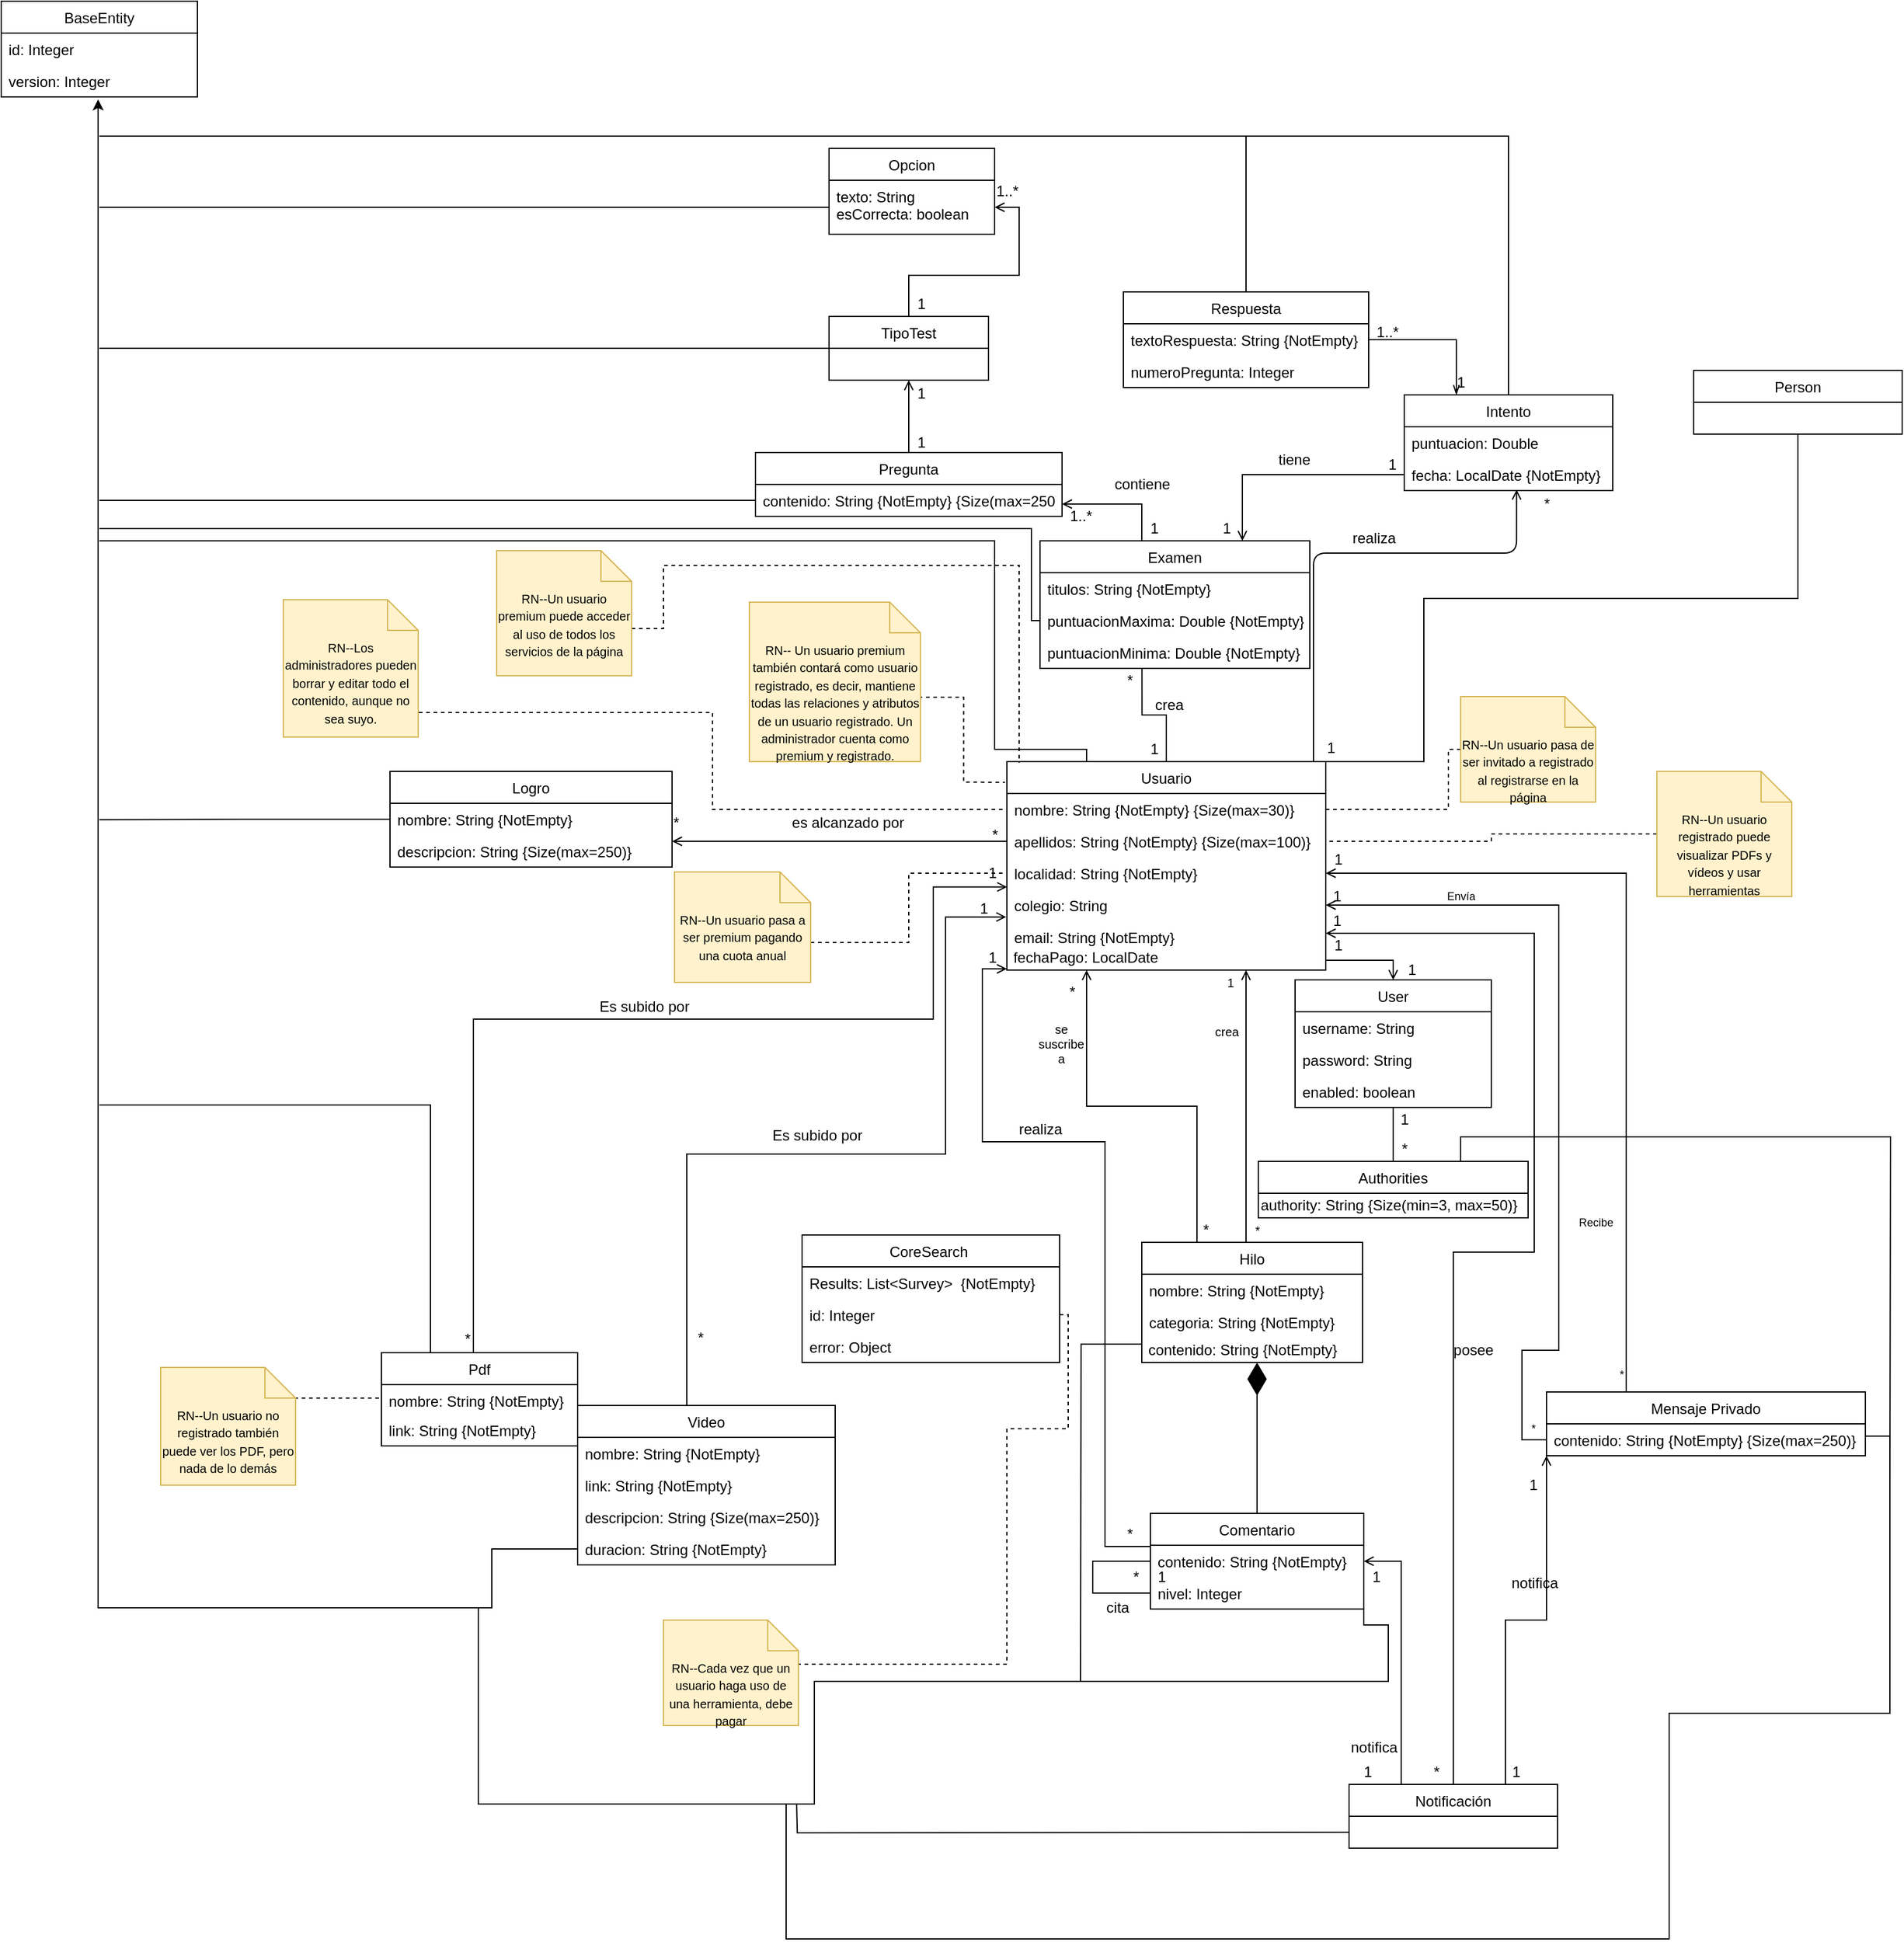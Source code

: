 <mxfile version="14.3.0" type="github" pages="2"><diagram id="NPRUOryit4CZUZ8ujwZD" name="Page-1"><mxGraphModel dx="1867" dy="1690" grid="1" gridSize="10" guides="1" tooltips="1" connect="1" arrows="1" fold="1" page="1" pageScale="1" pageWidth="827" pageHeight="1169" math="0" shadow="0"><root><mxCell id="0"/><mxCell id="1" parent="0"/><mxCell id="HAwCsRzmnG5At8Q9Lq3o-123" style="edgeStyle=orthogonalEdgeStyle;rounded=0;orthogonalLoop=1;jettySize=auto;html=1;entryX=0.378;entryY=0.995;entryDx=0;entryDy=0;entryPerimeter=0;endArrow=none;endFill=0;" parent="1" source="HAwCsRzmnG5At8Q9Lq3o-1" target="HAwCsRzmnG5At8Q9Lq3o-31" edge="1"><mxGeometry relative="1" as="geometry"/></mxCell><mxCell id="YdMFTOhmt4hyHNmBTAS8-65" style="edgeStyle=orthogonalEdgeStyle;rounded=0;orthogonalLoop=1;jettySize=auto;html=1;exitX=0.25;exitY=0;exitDx=0;exitDy=0;startArrow=none;startFill=0;endArrow=none;endFill=0;" parent="1" source="HAwCsRzmnG5At8Q9Lq3o-1" edge="1"><mxGeometry relative="1" as="geometry"><mxPoint x="-650" y="90" as="targetPoint"/><Array as="points"><mxPoint x="155" y="260"/><mxPoint x="80" y="260"/><mxPoint x="80" y="90"/><mxPoint x="-650" y="90"/></Array></mxGeometry></mxCell><mxCell id="YdMFTOhmt4hyHNmBTAS8-90" style="edgeStyle=orthogonalEdgeStyle;rounded=0;orthogonalLoop=1;jettySize=auto;html=1;exitX=1;exitY=0;exitDx=0;exitDy=0;entryX=0.5;entryY=1;entryDx=0;entryDy=0;startArrow=none;startFill=0;endArrow=none;endFill=0;strokeColor=#000000;" parent="1" source="HAwCsRzmnG5At8Q9Lq3o-1" target="YdMFTOhmt4hyHNmBTAS8-85" edge="1"><mxGeometry relative="1" as="geometry"><Array as="points"><mxPoint x="430" y="270"/><mxPoint x="430" y="137"/><mxPoint x="735" y="137"/></Array></mxGeometry></mxCell><mxCell id="HAwCsRzmnG5At8Q9Lq3o-1" value="Usuario" style="swimlane;fontStyle=0;childLayout=stackLayout;horizontal=1;startSize=26;fillColor=none;horizontalStack=0;resizeParent=1;resizeParentMax=0;resizeLast=0;collapsible=1;marginBottom=0;" parent="1" vertex="1"><mxGeometry x="90" y="270" width="260" height="170" as="geometry"/></mxCell><mxCell id="HAwCsRzmnG5At8Q9Lq3o-2" value="nombre: String {NotEmpty} {Size(max=30)}" style="text;strokeColor=none;fillColor=none;align=left;verticalAlign=top;spacingLeft=4;spacingRight=4;overflow=hidden;rotatable=0;points=[[0,0.5],[1,0.5]];portConstraint=eastwest;" parent="HAwCsRzmnG5At8Q9Lq3o-1" vertex="1"><mxGeometry y="26" width="260" height="26" as="geometry"/></mxCell><mxCell id="HAwCsRzmnG5At8Q9Lq3o-3" value="apellidos: String {NotEmpty} {Size(max=100)}" style="text;strokeColor=none;fillColor=none;align=left;verticalAlign=top;spacingLeft=4;spacingRight=4;overflow=hidden;rotatable=0;points=[[0,0.5],[1,0.5]];portConstraint=eastwest;" parent="HAwCsRzmnG5At8Q9Lq3o-1" vertex="1"><mxGeometry y="52" width="260" height="26" as="geometry"/></mxCell><mxCell id="HAwCsRzmnG5At8Q9Lq3o-4" value="localidad: String {NotEmpty}" style="text;strokeColor=none;fillColor=none;align=left;verticalAlign=top;spacingLeft=4;spacingRight=4;overflow=hidden;rotatable=0;points=[[0,0.5],[1,0.5]];portConstraint=eastwest;" parent="HAwCsRzmnG5At8Q9Lq3o-1" vertex="1"><mxGeometry y="78" width="260" height="26" as="geometry"/></mxCell><mxCell id="HAwCsRzmnG5At8Q9Lq3o-33" value="colegio: String" style="text;strokeColor=none;fillColor=none;align=left;verticalAlign=top;spacingLeft=4;spacingRight=4;overflow=hidden;rotatable=0;points=[[0,0.5],[1,0.5]];portConstraint=eastwest;" parent="HAwCsRzmnG5At8Q9Lq3o-1" vertex="1"><mxGeometry y="104" width="260" height="26" as="geometry"/></mxCell><mxCell id="OVoRlJXjBz-Goxrx0esR-1" value="email: String {NotEmpty}" style="text;strokeColor=none;fillColor=none;align=left;verticalAlign=top;spacingLeft=4;spacingRight=4;overflow=hidden;rotatable=0;points=[[0,0.5],[1,0.5]];portConstraint=eastwest;" parent="HAwCsRzmnG5At8Q9Lq3o-1" vertex="1"><mxGeometry y="130" width="260" height="20" as="geometry"/></mxCell><mxCell id="YdMFTOhmt4hyHNmBTAS8-30" value="&amp;nbsp;fechaPago: LocalDate" style="text;html=1;strokeColor=none;fillColor=none;align=left;verticalAlign=middle;whiteSpace=wrap;rounded=0;" parent="HAwCsRzmnG5At8Q9Lq3o-1" vertex="1"><mxGeometry y="150" width="260" height="20" as="geometry"/></mxCell><mxCell id="YdMFTOhmt4hyHNmBTAS8-67" style="edgeStyle=orthogonalEdgeStyle;rounded=0;orthogonalLoop=1;jettySize=auto;html=1;exitX=0.25;exitY=0;exitDx=0;exitDy=0;startArrow=none;startFill=0;endArrow=none;endFill=0;" parent="1" source="HAwCsRzmnG5At8Q9Lq3o-5" edge="1"><mxGeometry relative="1" as="geometry"><mxPoint x="-650" y="550" as="targetPoint"/><Array as="points"><mxPoint x="-380" y="550"/></Array></mxGeometry></mxCell><mxCell id="HAwCsRzmnG5At8Q9Lq3o-5" value="Pdf" style="swimlane;fontStyle=0;childLayout=stackLayout;horizontal=1;startSize=26;fillColor=none;horizontalStack=0;resizeParent=1;resizeParentMax=0;resizeLast=0;collapsible=1;marginBottom=0;" parent="1" vertex="1"><mxGeometry x="-420" y="752" width="160" height="76" as="geometry"/></mxCell><mxCell id="HAwCsRzmnG5At8Q9Lq3o-6" value="nombre: String {NotEmpty}" style="text;strokeColor=none;fillColor=none;align=left;verticalAlign=top;spacingLeft=4;spacingRight=4;overflow=hidden;rotatable=0;points=[[0,0.5],[1,0.5]];portConstraint=eastwest;" parent="HAwCsRzmnG5At8Q9Lq3o-5" vertex="1"><mxGeometry y="26" width="160" height="24" as="geometry"/></mxCell><mxCell id="WNRpIBor0lCmpQMTv1Vr-1" value="link: String {NotEmpty}" style="text;strokeColor=none;fillColor=none;align=left;verticalAlign=top;spacingLeft=4;spacingRight=4;overflow=hidden;rotatable=0;points=[[0,0.5],[1,0.5]];portConstraint=eastwest;" parent="HAwCsRzmnG5At8Q9Lq3o-5" vertex="1"><mxGeometry y="50" width="160" height="26" as="geometry"/></mxCell><mxCell id="YdMFTOhmt4hyHNmBTAS8-22" style="edgeStyle=orthogonalEdgeStyle;rounded=0;orthogonalLoop=1;jettySize=auto;html=1;exitX=0.5;exitY=0;exitDx=0;exitDy=0;entryX=0.971;entryY=0.236;entryDx=0;entryDy=0;entryPerimeter=0;startArrow=none;startFill=0;endArrow=open;endFill=0;" parent="1" source="HAwCsRzmnG5At8Q9Lq3o-9" edge="1"><mxGeometry relative="1" as="geometry"><mxPoint x="89.42" y="396.72" as="targetPoint"/><Array as="points"><mxPoint x="-171" y="590"/><mxPoint x="40" y="590"/><mxPoint x="40" y="397"/></Array></mxGeometry></mxCell><mxCell id="HAwCsRzmnG5At8Q9Lq3o-9" value="Video" style="swimlane;fontStyle=0;childLayout=stackLayout;horizontal=1;startSize=26;fillColor=none;horizontalStack=0;resizeParent=1;resizeParentMax=0;resizeLast=0;collapsible=1;marginBottom=0;" parent="1" vertex="1"><mxGeometry x="-260" y="795" width="210" height="130" as="geometry"><mxRectangle x="370" y="210" width="60" height="26" as="alternateBounds"/></mxGeometry></mxCell><mxCell id="HAwCsRzmnG5At8Q9Lq3o-41" value="nombre: String {NotEmpty}" style="text;strokeColor=none;fillColor=none;align=left;verticalAlign=top;spacingLeft=4;spacingRight=4;overflow=hidden;rotatable=0;points=[[0,0.5],[1,0.5]];portConstraint=eastwest;" parent="HAwCsRzmnG5At8Q9Lq3o-9" vertex="1"><mxGeometry y="26" width="210" height="26" as="geometry"/></mxCell><mxCell id="HAwCsRzmnG5At8Q9Lq3o-10" value="link: String {NotEmpty}" style="text;strokeColor=none;fillColor=none;align=left;verticalAlign=top;spacingLeft=4;spacingRight=4;overflow=hidden;rotatable=0;points=[[0,0.5],[1,0.5]];portConstraint=eastwest;" parent="HAwCsRzmnG5At8Q9Lq3o-9" vertex="1"><mxGeometry y="52" width="210" height="26" as="geometry"/></mxCell><mxCell id="HAwCsRzmnG5At8Q9Lq3o-38" value="descripcion: String {Size(max=250)}" style="text;strokeColor=none;fillColor=none;align=left;verticalAlign=top;spacingLeft=4;spacingRight=4;overflow=hidden;rotatable=0;points=[[0,0.5],[1,0.5]];portConstraint=eastwest;" parent="HAwCsRzmnG5At8Q9Lq3o-9" vertex="1"><mxGeometry y="78" width="210" height="26" as="geometry"/></mxCell><mxCell id="HAwCsRzmnG5At8Q9Lq3o-39" value="duracion: String {NotEmpty}" style="text;strokeColor=none;fillColor=none;align=left;verticalAlign=top;spacingLeft=4;spacingRight=4;overflow=hidden;rotatable=0;points=[[0,0.5],[1,0.5]];portConstraint=eastwest;" parent="HAwCsRzmnG5At8Q9Lq3o-9" vertex="1"><mxGeometry y="104" width="210" height="26" as="geometry"/></mxCell><mxCell id="HGvDHs405SnKZL4kM6b5-21" style="edgeStyle=orthogonalEdgeStyle;rounded=0;orthogonalLoop=1;jettySize=auto;html=1;endArrow=none;endFill=0;startArrow=open;startFill=0;" parent="1" source="HAwCsRzmnG5At8Q9Lq3o-13" edge="1"><mxGeometry relative="1" as="geometry"><mxPoint x="200" y="90" as="targetPoint"/><Array as="points"><mxPoint x="200" y="60"/></Array></mxGeometry></mxCell><mxCell id="HAwCsRzmnG5At8Q9Lq3o-13" value="Pregunta" style="swimlane;fontStyle=0;childLayout=stackLayout;horizontal=1;startSize=26;fillColor=none;horizontalStack=0;resizeParent=1;resizeParentMax=0;resizeLast=0;collapsible=1;marginBottom=0;" parent="1" vertex="1"><mxGeometry x="-115" y="18" width="250" height="52" as="geometry"/></mxCell><mxCell id="HAwCsRzmnG5At8Q9Lq3o-14" value="contenido: String {NotEmpty} {Size(max=250)}" style="text;strokeColor=none;fillColor=none;align=left;verticalAlign=top;spacingLeft=4;spacingRight=4;overflow=hidden;rotatable=0;points=[[0,0.5],[1,0.5]];portConstraint=eastwest;" parent="HAwCsRzmnG5At8Q9Lq3o-13" vertex="1"><mxGeometry y="26" width="250" height="26" as="geometry"/></mxCell><mxCell id="YdMFTOhmt4hyHNmBTAS8-40" style="edgeStyle=orthogonalEdgeStyle;rounded=0;orthogonalLoop=1;jettySize=auto;html=1;exitX=0.25;exitY=0;exitDx=0;exitDy=0;entryX=0.25;entryY=1;entryDx=0;entryDy=0;startArrow=none;startFill=0;endArrow=open;endFill=0;" parent="1" source="HAwCsRzmnG5At8Q9Lq3o-17" target="YdMFTOhmt4hyHNmBTAS8-30" edge="1"><mxGeometry relative="1" as="geometry"/></mxCell><mxCell id="YdMFTOhmt4hyHNmBTAS8-41" style="edgeStyle=orthogonalEdgeStyle;rounded=0;orthogonalLoop=1;jettySize=auto;html=1;exitX=0.5;exitY=0;exitDx=0;exitDy=0;entryX=0.75;entryY=1;entryDx=0;entryDy=0;startArrow=none;startFill=0;endArrow=open;endFill=0;" parent="1" source="HAwCsRzmnG5At8Q9Lq3o-17" target="YdMFTOhmt4hyHNmBTAS8-30" edge="1"><mxGeometry relative="1" as="geometry"><Array as="points"><mxPoint x="285" y="662"/></Array></mxGeometry></mxCell><mxCell id="HAwCsRzmnG5At8Q9Lq3o-17" value="Hilo" style="swimlane;fontStyle=0;childLayout=stackLayout;horizontal=1;startSize=26;horizontalStack=0;resizeParent=1;resizeParentMax=0;resizeLast=0;collapsible=1;marginBottom=0;fillColor=none;" parent="1" vertex="1"><mxGeometry x="200" y="662" width="180" height="98" as="geometry"/></mxCell><mxCell id="HAwCsRzmnG5At8Q9Lq3o-18" value="nombre: String {NotEmpty}" style="text;strokeColor=none;fillColor=none;align=left;verticalAlign=top;spacingLeft=4;spacingRight=4;overflow=hidden;rotatable=0;points=[[0,0.5],[1,0.5]];portConstraint=eastwest;" parent="HAwCsRzmnG5At8Q9Lq3o-17" vertex="1"><mxGeometry y="26" width="180" height="26" as="geometry"/></mxCell><mxCell id="HGvDHs405SnKZL4kM6b5-51" value="categoria: String {NotEmpty}" style="text;strokeColor=none;fillColor=none;align=left;verticalAlign=top;spacingLeft=4;spacingRight=4;overflow=hidden;rotatable=0;points=[[0,0.5],[1,0.5]];portConstraint=eastwest;" parent="HAwCsRzmnG5At8Q9Lq3o-17" vertex="1"><mxGeometry y="52" width="180" height="26" as="geometry"/></mxCell><mxCell id="YdMFTOhmt4hyHNmBTAS8-39" value="&amp;nbsp;contenido: String&lt;span&gt;&amp;nbsp;{NotEmpty}&lt;/span&gt;" style="text;html=1;strokeColor=none;fillColor=none;align=left;verticalAlign=middle;whiteSpace=wrap;rounded=0;" parent="HAwCsRzmnG5At8Q9Lq3o-17" vertex="1"><mxGeometry y="78" width="180" height="20" as="geometry"/></mxCell><mxCell id="HAwCsRzmnG5At8Q9Lq3o-25" value="Comentario" style="swimlane;fontStyle=0;childLayout=stackLayout;horizontal=1;startSize=26;fillColor=none;horizontalStack=0;resizeParent=1;resizeParentMax=0;resizeLast=0;collapsible=1;marginBottom=0;" parent="1" vertex="1"><mxGeometry x="207" y="883" width="174" height="78" as="geometry"/></mxCell><mxCell id="YdMFTOhmt4hyHNmBTAS8-21" style="edgeStyle=orthogonalEdgeStyle;rounded=0;orthogonalLoop=1;jettySize=auto;html=1;exitX=0;exitY=0.5;exitDx=0;exitDy=0;entryX=0;entryY=0.5;entryDx=0;entryDy=0;startArrow=none;startFill=0;endArrow=none;endFill=0;" parent="HAwCsRzmnG5At8Q9Lq3o-25" source="HAwCsRzmnG5At8Q9Lq3o-28" target="HAwCsRzmnG5At8Q9Lq3o-44" edge="1"><mxGeometry relative="1" as="geometry"><mxPoint y="143" as="targetPoint"/><Array as="points"><mxPoint x="-47" y="39"/><mxPoint x="-47" y="65"/></Array></mxGeometry></mxCell><mxCell id="HAwCsRzmnG5At8Q9Lq3o-28" value="contenido: String {NotEmpty}" style="text;strokeColor=none;fillColor=none;align=left;verticalAlign=top;spacingLeft=4;spacingRight=4;overflow=hidden;rotatable=0;points=[[0,0.5],[1,0.5]];portConstraint=eastwest;" parent="HAwCsRzmnG5At8Q9Lq3o-25" vertex="1"><mxGeometry y="26" width="174" height="26" as="geometry"/></mxCell><mxCell id="HAwCsRzmnG5At8Q9Lq3o-44" value="nivel: Integer" style="text;strokeColor=none;fillColor=none;align=left;verticalAlign=top;spacingLeft=4;spacingRight=4;overflow=hidden;rotatable=0;points=[[0,0.5],[1,0.5]];portConstraint=eastwest;" parent="HAwCsRzmnG5At8Q9Lq3o-25" vertex="1"><mxGeometry y="52" width="174" height="26" as="geometry"/></mxCell><mxCell id="HAwCsRzmnG5At8Q9Lq3o-29" value="Examen" style="swimlane;fontStyle=0;childLayout=stackLayout;horizontal=1;startSize=26;fillColor=none;horizontalStack=0;resizeParent=1;resizeParentMax=0;resizeLast=0;collapsible=1;marginBottom=0;" parent="1" vertex="1"><mxGeometry x="117" y="90" width="220" height="104" as="geometry"/></mxCell><mxCell id="HAwCsRzmnG5At8Q9Lq3o-46" value="titulos: String {NotEmpty}" style="text;strokeColor=none;fillColor=none;align=left;verticalAlign=top;spacingLeft=4;spacingRight=4;overflow=hidden;rotatable=0;points=[[0,0.5],[1,0.5]];portConstraint=eastwest;" parent="HAwCsRzmnG5At8Q9Lq3o-29" vertex="1"><mxGeometry y="26" width="220" height="26" as="geometry"/></mxCell><mxCell id="HAwCsRzmnG5At8Q9Lq3o-30" value="puntuacionMaxima: Double {NotEmpty}" style="text;strokeColor=none;fillColor=none;align=left;verticalAlign=top;spacingLeft=4;spacingRight=4;overflow=hidden;rotatable=0;points=[[0,0.5],[1,0.5]];portConstraint=eastwest;" parent="HAwCsRzmnG5At8Q9Lq3o-29" vertex="1"><mxGeometry y="52" width="220" height="26" as="geometry"/></mxCell><mxCell id="HAwCsRzmnG5At8Q9Lq3o-31" value="puntuacionMinima: Double {NotEmpty}" style="text;strokeColor=none;fillColor=none;align=left;verticalAlign=top;spacingLeft=4;spacingRight=4;overflow=hidden;rotatable=0;points=[[0,0.5],[1,0.5]];portConstraint=eastwest;" parent="HAwCsRzmnG5At8Q9Lq3o-29" vertex="1"><mxGeometry y="78" width="220" height="26" as="geometry"/></mxCell><mxCell id="HAwCsRzmnG5At8Q9Lq3o-124" value="crea" style="text;html=1;align=center;verticalAlign=middle;resizable=0;points=[];autosize=1;" parent="1" vertex="1"><mxGeometry x="202" y="214" width="40" height="20" as="geometry"/></mxCell><mxCell id="HAwCsRzmnG5At8Q9Lq3o-125" value="*" style="text;html=1;align=center;verticalAlign=middle;resizable=0;points=[];autosize=1;" parent="1" vertex="1"><mxGeometry x="180" y="194" width="20" height="20" as="geometry"/></mxCell><mxCell id="YdMFTOhmt4hyHNmBTAS8-74" style="edgeStyle=orthogonalEdgeStyle;rounded=0;orthogonalLoop=1;jettySize=auto;html=1;exitX=0.5;exitY=0;exitDx=0;exitDy=0;startArrow=none;startFill=0;endArrow=none;endFill=0;strokeColor=#000000;" parent="1" source="HAwCsRzmnG5At8Q9Lq3o-130" edge="1"><mxGeometry relative="1" as="geometry"><mxPoint x="-650" y="-240" as="targetPoint"/><Array as="points"><mxPoint x="495" y="-240"/><mxPoint x="-650" y="-240"/></Array></mxGeometry></mxCell><mxCell id="YdMFTOhmt4hyHNmBTAS8-79" style="edgeStyle=orthogonalEdgeStyle;rounded=0;orthogonalLoop=1;jettySize=auto;html=1;exitX=0.25;exitY=0;exitDx=0;exitDy=0;entryX=1;entryY=0.5;entryDx=0;entryDy=0;startArrow=openThin;startFill=0;endArrow=none;endFill=0;strokeColor=#000000;" parent="1" source="HAwCsRzmnG5At8Q9Lq3o-130" target="YdMFTOhmt4hyHNmBTAS8-76" edge="1"><mxGeometry relative="1" as="geometry"/></mxCell><mxCell id="HAwCsRzmnG5At8Q9Lq3o-130" value="Intento" style="swimlane;fontStyle=0;childLayout=stackLayout;horizontal=1;startSize=26;fillColor=none;horizontalStack=0;resizeParent=1;resizeParentMax=0;resizeLast=0;collapsible=1;marginBottom=0;" parent="1" vertex="1"><mxGeometry x="414" y="-29" width="170" height="78" as="geometry"/></mxCell><mxCell id="HAwCsRzmnG5At8Q9Lq3o-131" value="puntuacion: Double" style="text;strokeColor=none;fillColor=none;align=left;verticalAlign=top;spacingLeft=4;spacingRight=4;overflow=hidden;rotatable=0;points=[[0,0.5],[1,0.5]];portConstraint=eastwest;" parent="HAwCsRzmnG5At8Q9Lq3o-130" vertex="1"><mxGeometry y="26" width="170" height="26" as="geometry"/></mxCell><mxCell id="HAwCsRzmnG5At8Q9Lq3o-132" value="fecha: LocalDate {NotEmpty}" style="text;strokeColor=none;fillColor=none;align=left;verticalAlign=top;spacingLeft=4;spacingRight=4;overflow=hidden;rotatable=0;points=[[0,0.5],[1,0.5]];portConstraint=eastwest;" parent="HAwCsRzmnG5At8Q9Lq3o-130" vertex="1"><mxGeometry y="52" width="170" height="26" as="geometry"/></mxCell><mxCell id="nP3SbV2Lm87X_TbmoG6O-54" style="edgeStyle=orthogonalEdgeStyle;rounded=0;orthogonalLoop=1;jettySize=auto;html=1;entryX=0;entryY=0.5;entryDx=0;entryDy=0;startArrow=open;startFill=0;endArrow=none;endFill=0;" parent="1" source="HAwCsRzmnG5At8Q9Lq3o-148" target="HAwCsRzmnG5At8Q9Lq3o-3" edge="1"><mxGeometry relative="1" as="geometry"><Array as="points"><mxPoint x="-160" y="335"/><mxPoint x="-160" y="335"/></Array></mxGeometry></mxCell><mxCell id="HAwCsRzmnG5At8Q9Lq3o-148" value="Logro" style="swimlane;fontStyle=0;childLayout=stackLayout;horizontal=1;startSize=26;fillColor=none;horizontalStack=0;resizeParent=1;resizeParentMax=0;resizeLast=0;collapsible=1;marginBottom=0;" parent="1" vertex="1"><mxGeometry x="-413" y="278" width="230" height="78" as="geometry"/></mxCell><mxCell id="HAwCsRzmnG5At8Q9Lq3o-149" value="nombre: String {NotEmpty}" style="text;strokeColor=none;fillColor=none;align=left;verticalAlign=top;spacingLeft=4;spacingRight=4;overflow=hidden;rotatable=0;points=[[0,0.5],[1,0.5]];portConstraint=eastwest;" parent="HAwCsRzmnG5At8Q9Lq3o-148" vertex="1"><mxGeometry y="26" width="230" height="26" as="geometry"/></mxCell><mxCell id="HAwCsRzmnG5At8Q9Lq3o-150" value="descripcion: String {Size(max=250)}" style="text;strokeColor=none;fillColor=none;align=left;verticalAlign=top;spacingLeft=4;spacingRight=4;overflow=hidden;rotatable=0;points=[[0,0.5],[1,0.5]];portConstraint=eastwest;" parent="HAwCsRzmnG5At8Q9Lq3o-148" vertex="1"><mxGeometry y="52" width="230" height="26" as="geometry"/></mxCell><mxCell id="oahnnhhMwVlarxf-Fwli-10" style="edgeStyle=orthogonalEdgeStyle;rounded=0;orthogonalLoop=1;jettySize=auto;html=1;startArrow=open;startFill=0;entryX=0;entryY=0.5;entryDx=0;entryDy=0;endArrow=none;endFill=0;exitX=1;exitY=0.5;exitDx=0;exitDy=0;" parent="1" source="HAwCsRzmnG5At8Q9Lq3o-33" target="oahnnhhMwVlarxf-Fwli-6" edge="1"><mxGeometry relative="1" as="geometry"><mxPoint x="370" y="830" as="targetPoint"/><Array as="points"><mxPoint x="540" y="387"/><mxPoint x="540" y="750"/><mxPoint x="510" y="750"/><mxPoint x="510" y="823"/></Array></mxGeometry></mxCell><mxCell id="YdMFTOhmt4hyHNmBTAS8-89" style="edgeStyle=orthogonalEdgeStyle;rounded=0;orthogonalLoop=1;jettySize=auto;html=1;exitX=0.75;exitY=0;exitDx=0;exitDy=0;startArrow=none;startFill=0;endArrow=none;endFill=0;strokeColor=#000000;" parent="1" source="nP3SbV2Lm87X_TbmoG6O-17" edge="1"><mxGeometry relative="1" as="geometry"><mxPoint x="810" y="860" as="targetPoint"/></mxGeometry></mxCell><mxCell id="nP3SbV2Lm87X_TbmoG6O-17" value="Authorities" style="swimlane;fontStyle=0;childLayout=stackLayout;horizontal=1;startSize=26;fillColor=none;horizontalStack=0;resizeParent=1;resizeParentMax=0;resizeLast=0;collapsible=1;marginBottom=0;" parent="1" vertex="1"><mxGeometry x="295" y="596" width="220" height="46" as="geometry"/></mxCell><mxCell id="YdMFTOhmt4hyHNmBTAS8-38" value="authority: String {Size(min=3, max=50)}" style="text;html=1;strokeColor=none;fillColor=none;align=left;verticalAlign=middle;whiteSpace=wrap;rounded=0;" parent="nP3SbV2Lm87X_TbmoG6O-17" vertex="1"><mxGeometry y="26" width="220" height="20" as="geometry"/></mxCell><mxCell id="nP3SbV2Lm87X_TbmoG6O-60" value="CoreSearch " style="swimlane;fontStyle=0;childLayout=stackLayout;horizontal=1;startSize=26;fillColor=none;horizontalStack=0;resizeParent=1;resizeParentMax=0;resizeLast=0;collapsible=1;marginBottom=0;" parent="1" vertex="1"><mxGeometry x="-77" y="656" width="210" height="104" as="geometry"/></mxCell><mxCell id="nP3SbV2Lm87X_TbmoG6O-61" value="Results: List&lt;Survey&gt;  {NotEmpty}" style="text;strokeColor=none;fillColor=none;align=left;verticalAlign=top;spacingLeft=4;spacingRight=4;overflow=hidden;rotatable=0;points=[[0,0.5],[1,0.5]];portConstraint=eastwest;" parent="nP3SbV2Lm87X_TbmoG6O-60" vertex="1"><mxGeometry y="26" width="210" height="26" as="geometry"/></mxCell><mxCell id="nP3SbV2Lm87X_TbmoG6O-63" value="id: Integer" style="text;strokeColor=none;fillColor=none;align=left;verticalAlign=top;spacingLeft=4;spacingRight=4;overflow=hidden;rotatable=0;points=[[0,0.5],[1,0.5]];portConstraint=eastwest;" parent="nP3SbV2Lm87X_TbmoG6O-60" vertex="1"><mxGeometry y="52" width="210" height="26" as="geometry"/></mxCell><mxCell id="978ID_NUgifVkkie4bPW-10" value="error: Object" style="text;strokeColor=none;fillColor=none;align=left;verticalAlign=top;spacingLeft=4;spacingRight=4;overflow=hidden;rotatable=0;points=[[0,0.5],[1,0.5]];portConstraint=eastwest;" vertex="1" parent="nP3SbV2Lm87X_TbmoG6O-60"><mxGeometry y="78" width="210" height="26" as="geometry"/></mxCell><mxCell id="nP3SbV2Lm87X_TbmoG6O-69" value="*" style="text;html=1;align=center;verticalAlign=middle;resizable=0;points=[];autosize=1;" parent="1" vertex="1"><mxGeometry x="133" y="448" width="20" height="20" as="geometry"/></mxCell><mxCell id="nP3SbV2Lm87X_TbmoG6O-70" value="*" style="text;html=1;align=center;verticalAlign=middle;resizable=0;points=[];autosize=1;" parent="1" vertex="1"><mxGeometry x="242" y="642" width="20" height="20" as="geometry"/></mxCell><mxCell id="nP3SbV2Lm87X_TbmoG6O-84" value="*" style="text;html=1;align=center;verticalAlign=middle;resizable=0;points=[];autosize=1;" parent="1" vertex="1"><mxGeometry x="-190" y="310" width="20" height="20" as="geometry"/></mxCell><mxCell id="nP3SbV2Lm87X_TbmoG6O-86" value="*" style="text;html=1;align=center;verticalAlign=middle;resizable=0;points=[];autosize=1;" parent="1" vertex="1"><mxGeometry x="70" y="320" width="20" height="20" as="geometry"/></mxCell><mxCell id="nP3SbV2Lm87X_TbmoG6O-99" value="se&lt;br style=&quot;font-size: 10px;&quot;&gt;suscribe&lt;br style=&quot;font-size: 10px;&quot;&gt;a" style="text;html=1;align=center;verticalAlign=middle;resizable=0;points=[];autosize=1;fontSize=10;" parent="1" vertex="1"><mxGeometry x="109" y="480" width="50" height="40" as="geometry"/></mxCell><mxCell id="nP3SbV2Lm87X_TbmoG6O-104" value="es alcanzado por" style="text;html=1;align=center;verticalAlign=middle;resizable=0;points=[];autosize=1;" parent="1" vertex="1"><mxGeometry x="-95" y="310" width="110" height="20" as="geometry"/></mxCell><mxCell id="OVoRlJXjBz-Goxrx0esR-9" value="Es subido por" style="text;html=1;align=center;verticalAlign=middle;resizable=0;points=[];autosize=1;" parent="1" vertex="1"><mxGeometry x="-251" y="460" width="90" height="20" as="geometry"/></mxCell><mxCell id="OVoRlJXjBz-Goxrx0esR-11" value="*" style="text;html=1;align=center;verticalAlign=middle;resizable=0;points=[];autosize=1;" parent="1" vertex="1"><mxGeometry x="-360" y="731" width="20" height="20" as="geometry"/></mxCell><mxCell id="OVoRlJXjBz-Goxrx0esR-18" value="1" style="text;html=1;align=center;verticalAlign=middle;resizable=0;points=[];autosize=1;" parent="1" vertex="1"><mxGeometry x="350" y="340" width="20" height="20" as="geometry"/></mxCell><mxCell id="oahnnhhMwVlarxf-Fwli-1" value="1" style="text;html=1;align=center;verticalAlign=middle;resizable=0;points=[];autosize=1;" parent="1" vertex="1"><mxGeometry x="200" y="250" width="20" height="20" as="geometry"/></mxCell><mxCell id="oahnnhhMwVlarxf-Fwli-4" value="Mensaje Privado" style="swimlane;fontStyle=0;childLayout=stackLayout;horizontal=1;startSize=26;fillColor=none;horizontalStack=0;resizeParent=1;resizeParentMax=0;resizeLast=0;collapsible=1;marginBottom=0;" parent="1" vertex="1"><mxGeometry x="530" y="784" width="260" height="52" as="geometry"/></mxCell><mxCell id="oahnnhhMwVlarxf-Fwli-6" value="contenido: String {NotEmpty} {Size(max=250)}" style="text;strokeColor=none;fillColor=none;align=left;verticalAlign=top;spacingLeft=4;spacingRight=4;overflow=hidden;rotatable=0;points=[[0,0.5],[1,0.5]];portConstraint=eastwest;" parent="oahnnhhMwVlarxf-Fwli-4" vertex="1"><mxGeometry y="26" width="260" height="26" as="geometry"/></mxCell><mxCell id="oahnnhhMwVlarxf-Fwli-12" value="Envía" style="text;html=1;align=center;verticalAlign=middle;resizable=0;points=[];autosize=1;fontSize=9;" parent="1" vertex="1"><mxGeometry x="440" y="370" width="40" height="20" as="geometry"/></mxCell><mxCell id="oahnnhhMwVlarxf-Fwli-13" value="Recibe" style="text;html=1;align=center;verticalAlign=middle;resizable=0;points=[];autosize=1;fontSize=9;" parent="1" vertex="1"><mxGeometry x="550" y="636" width="40" height="20" as="geometry"/></mxCell><mxCell id="oahnnhhMwVlarxf-Fwli-16" value="*" style="text;html=1;align=center;verticalAlign=middle;resizable=0;points=[];autosize=1;fontSize=9;" parent="1" vertex="1"><mxGeometry x="509" y="804" width="20" height="20" as="geometry"/></mxCell><mxCell id="oahnnhhMwVlarxf-Fwli-17" value="*" style="text;html=1;align=center;verticalAlign=middle;resizable=0;points=[];autosize=1;fontSize=9;" parent="1" vertex="1"><mxGeometry x="580.5" y="760" width="20" height="20" as="geometry"/></mxCell><mxCell id="oahnnhhMwVlarxf-Fwli-24" value="1" style="text;html=1;align=center;verticalAlign=middle;resizable=0;points=[];autosize=1;fontSize=10;" parent="1" vertex="1"><mxGeometry x="262" y="440" width="20" height="20" as="geometry"/></mxCell><mxCell id="oahnnhhMwVlarxf-Fwli-25" value="*" style="text;html=1;align=center;verticalAlign=middle;resizable=0;points=[];autosize=1;fontSize=10;" parent="1" vertex="1"><mxGeometry x="284" y="642" width="20" height="20" as="geometry"/></mxCell><mxCell id="oahnnhhMwVlarxf-Fwli-26" value="crea" style="text;html=1;align=center;verticalAlign=middle;resizable=0;points=[];autosize=1;fontSize=10;" parent="1" vertex="1"><mxGeometry x="254" y="480" width="30" height="20" as="geometry"/></mxCell><mxCell id="YdMFTOhmt4hyHNmBTAS8-5" style="edgeStyle=orthogonalEdgeStyle;rounded=0;orthogonalLoop=1;jettySize=auto;html=1;exitX=0.5;exitY=0;exitDx=0;exitDy=0;entryX=1.01;entryY=0.11;entryDx=0;entryDy=0;startArrow=none;startFill=0;endArrow=open;endFill=0;entryPerimeter=0;" parent="1" source="HAwCsRzmnG5At8Q9Lq3o-5" edge="1"><mxGeometry relative="1" as="geometry"><mxPoint x="-260" y="601" as="sourcePoint"/><mxPoint x="90.2" y="372.2" as="targetPoint"/><Array as="points"><mxPoint x="-345" y="480"/><mxPoint x="30" y="480"/><mxPoint x="30" y="372"/></Array></mxGeometry></mxCell><mxCell id="HGvDHs405SnKZL4kM6b5-2" value="1" style="text;html=1;align=center;verticalAlign=middle;resizable=0;points=[];autosize=1;" parent="1" vertex="1"><mxGeometry x="206" y="925" width="20" height="20" as="geometry"/></mxCell><mxCell id="HGvDHs405SnKZL4kM6b5-3" value="*" style="text;html=1;align=center;verticalAlign=middle;resizable=0;points=[];autosize=1;" parent="1" vertex="1"><mxGeometry x="185" y="925" width="20" height="20" as="geometry"/></mxCell><mxCell id="HGvDHs405SnKZL4kM6b5-4" value="cita" style="text;html=1;align=center;verticalAlign=middle;resizable=0;points=[];autosize=1;" parent="1" vertex="1"><mxGeometry x="165" y="950" width="30" height="20" as="geometry"/></mxCell><mxCell id="YdMFTOhmt4hyHNmBTAS8-56" style="edgeStyle=orthogonalEdgeStyle;rounded=0;orthogonalLoop=1;jettySize=auto;html=1;exitX=0;exitY=0.5;exitDx=0;exitDy=0;startArrow=none;startFill=0;endArrow=none;endFill=0;" parent="1" source="HGvDHs405SnKZL4kM6b5-24" edge="1"><mxGeometry relative="1" as="geometry"><mxPoint x="-650" y="-67" as="targetPoint"/></mxGeometry></mxCell><mxCell id="YdMFTOhmt4hyHNmBTAS8-61" style="edgeStyle=orthogonalEdgeStyle;rounded=0;orthogonalLoop=1;jettySize=auto;html=1;exitX=0.5;exitY=1;exitDx=0;exitDy=0;entryX=0.5;entryY=0;entryDx=0;entryDy=0;startArrow=open;startFill=0;endArrow=none;endFill=0;" parent="1" source="HGvDHs405SnKZL4kM6b5-24" target="HAwCsRzmnG5At8Q9Lq3o-13" edge="1"><mxGeometry relative="1" as="geometry"/></mxCell><mxCell id="HGvDHs405SnKZL4kM6b5-24" value="TipoTest" style="swimlane;fontStyle=0;childLayout=stackLayout;horizontal=1;startSize=26;fillColor=none;horizontalStack=0;resizeParent=1;resizeParentMax=0;resizeLast=0;collapsible=1;marginBottom=0;" parent="1" vertex="1"><mxGeometry x="-55" y="-93" width="130" height="52" as="geometry"/></mxCell><mxCell id="HGvDHs405SnKZL4kM6b5-41" value="Opcion" style="swimlane;fontStyle=0;childLayout=stackLayout;horizontal=1;startSize=26;fillColor=none;horizontalStack=0;resizeParent=1;resizeParentMax=0;resizeLast=0;collapsible=1;marginBottom=0;" parent="1" vertex="1"><mxGeometry x="-55" y="-230" width="135" height="70" as="geometry"/></mxCell><mxCell id="HGvDHs405SnKZL4kM6b5-43" value="texto: String&#10;esCorrecta: boolean" style="text;strokeColor=none;fillColor=none;align=left;verticalAlign=top;spacingLeft=4;spacingRight=4;overflow=hidden;rotatable=0;points=[[0,0.5],[1,0.5]];portConstraint=eastwest;" parent="HGvDHs405SnKZL4kM6b5-41" vertex="1"><mxGeometry y="26" width="135" height="44" as="geometry"/></mxCell><mxCell id="HGvDHs405SnKZL4kM6b5-53" style="edgeStyle=orthogonalEdgeStyle;rounded=0;orthogonalLoop=1;jettySize=auto;html=1;entryX=0.25;entryY=0;entryDx=0;entryDy=0;endArrow=none;endFill=0;exitX=1;exitY=0.5;exitDx=0;exitDy=0;startArrow=open;startFill=0;" parent="1" source="HAwCsRzmnG5At8Q9Lq3o-4" target="oahnnhhMwVlarxf-Fwli-4" edge="1"><mxGeometry relative="1" as="geometry"/></mxCell><mxCell id="HGvDHs405SnKZL4kM6b5-59" value="" style="endArrow=diamondThin;endFill=1;endSize=24;html=1;exitX=0.5;exitY=0;exitDx=0;exitDy=0;" parent="1" source="HAwCsRzmnG5At8Q9Lq3o-25" edge="1"><mxGeometry width="160" relative="1" as="geometry"><mxPoint x="240" y="860" as="sourcePoint"/><mxPoint x="294" y="760" as="targetPoint"/></mxGeometry></mxCell><mxCell id="YdMFTOhmt4hyHNmBTAS8-12" style="edgeStyle=orthogonalEdgeStyle;rounded=0;orthogonalLoop=1;jettySize=auto;html=1;exitX=0;exitY=0.5;exitDx=0;exitDy=0;exitPerimeter=0;entryX=1;entryY=0.5;entryDx=0;entryDy=0;startArrow=none;startFill=0;endArrow=none;endFill=0;dashed=1;" parent="1" source="HGvDHs405SnKZL4kM6b5-67" target="HAwCsRzmnG5At8Q9Lq3o-2" edge="1"><mxGeometry relative="1" as="geometry"><Array as="points"><mxPoint x="450" y="260"/><mxPoint x="450" y="309"/></Array></mxGeometry></mxCell><mxCell id="HGvDHs405SnKZL4kM6b5-67" value="&lt;font style=&quot;font-size: 10px&quot;&gt;RN--Un usuario pasa de ser invitado a registrado al registrarse en la página&lt;/font&gt;" style="shape=note2;boundedLbl=1;whiteSpace=wrap;html=1;size=25;verticalAlign=top;align=center;fillColor=#fff2cc;strokeColor=#d6b656;" parent="1" vertex="1"><mxGeometry x="460" y="217" width="110" height="86" as="geometry"/></mxCell><mxCell id="YdMFTOhmt4hyHNmBTAS8-13" style="edgeStyle=orthogonalEdgeStyle;rounded=0;orthogonalLoop=1;jettySize=auto;html=1;exitX=0;exitY=0;exitDx=111;exitDy=57.5;exitPerimeter=0;entryX=0;entryY=0.5;entryDx=0;entryDy=0;dashed=1;startArrow=none;startFill=0;endArrow=none;endFill=0;" parent="1" source="HGvDHs405SnKZL4kM6b5-70" target="HAwCsRzmnG5At8Q9Lq3o-4" edge="1"><mxGeometry relative="1" as="geometry"/></mxCell><mxCell id="HGvDHs405SnKZL4kM6b5-70" value="&lt;font style=&quot;font-size: 10px&quot;&gt;RN--Un usuario pasa a ser premium pagando una cuota anual&lt;/font&gt;" style="shape=note2;boundedLbl=1;whiteSpace=wrap;html=1;size=25;verticalAlign=top;align=center;fillColor=#fff2cc;strokeColor=#d6b656;" parent="1" vertex="1"><mxGeometry x="-181" y="360" width="111" height="90" as="geometry"/></mxCell><mxCell id="HGvDHs405SnKZL4kM6b5-75" style="edgeStyle=orthogonalEdgeStyle;rounded=0;orthogonalLoop=1;jettySize=auto;html=1;exitX=0;exitY=0;exitDx=90;exitDy=77.5;exitPerimeter=0;entryX=-0.006;entryY=0.099;entryDx=0;entryDy=0;entryPerimeter=0;dashed=1;endArrow=none;endFill=0;" parent="1" source="HGvDHs405SnKZL4kM6b5-74" target="HAwCsRzmnG5At8Q9Lq3o-1" edge="1"><mxGeometry relative="1" as="geometry"/></mxCell><mxCell id="HGvDHs405SnKZL4kM6b5-74" value="&lt;span style=&quot;font-size: 10px&quot;&gt;RN-- Un usuario premium también contará como usuario registrado, es decir, mantiene todas las relaciones y atributos de un usuario registrado. Un administrador cuenta como premium y registrado.&lt;/span&gt;" style="shape=note2;boundedLbl=1;whiteSpace=wrap;html=1;size=25;verticalAlign=top;align=center;fillColor=#fff2cc;strokeColor=#d6b656;" parent="1" vertex="1"><mxGeometry x="-120" y="140" width="139.5" height="130" as="geometry"/></mxCell><mxCell id="r1iT1ZXmJ9tvvBkVcAqK-6" style="edgeStyle=orthogonalEdgeStyle;rounded=0;orthogonalLoop=1;jettySize=auto;html=1;exitX=0.5;exitY=0;exitDx=0;exitDy=0;entryX=1;entryY=0.5;entryDx=0;entryDy=0;endArrow=open;endFill=0;" parent="1" source="r1iT1ZXmJ9tvvBkVcAqK-1" target="OVoRlJXjBz-Goxrx0esR-1" edge="1"><mxGeometry relative="1" as="geometry"><Array as="points"><mxPoint x="454" y="670"/><mxPoint x="520" y="670"/><mxPoint x="520" y="410"/></Array></mxGeometry></mxCell><mxCell id="r1iT1ZXmJ9tvvBkVcAqK-1" value="Notificación" style="swimlane;fontStyle=0;childLayout=stackLayout;horizontal=1;startSize=26;fillColor=none;horizontalStack=0;resizeParent=1;resizeParentMax=0;resizeLast=0;collapsible=1;marginBottom=0;" parent="1" vertex="1"><mxGeometry x="369" y="1104" width="170" height="52" as="geometry"/></mxCell><mxCell id="r1iT1ZXmJ9tvvBkVcAqK-4" style="edgeStyle=orthogonalEdgeStyle;rounded=0;orthogonalLoop=1;jettySize=auto;html=1;exitX=1;exitY=0.5;exitDx=0;exitDy=0;entryX=0.25;entryY=0;entryDx=0;entryDy=0;endArrow=none;endFill=0;startArrow=open;startFill=0;" parent="1" source="HAwCsRzmnG5At8Q9Lq3o-28" target="r1iT1ZXmJ9tvvBkVcAqK-1" edge="1"><mxGeometry relative="1" as="geometry"/></mxCell><mxCell id="r1iT1ZXmJ9tvvBkVcAqK-5" style="edgeStyle=orthogonalEdgeStyle;rounded=0;orthogonalLoop=1;jettySize=auto;html=1;exitX=0;exitY=1;exitDx=0;exitDy=0;entryX=0.75;entryY=0;entryDx=0;entryDy=0;endArrow=none;endFill=0;startArrow=open;startFill=0;" parent="1" source="oahnnhhMwVlarxf-Fwli-4" target="r1iT1ZXmJ9tvvBkVcAqK-1" edge="1"><mxGeometry relative="1" as="geometry"><mxPoint x="530" y="849" as="sourcePoint"/></mxGeometry></mxCell><mxCell id="r1iT1ZXmJ9tvvBkVcAqK-8" value="1" style="text;html=1;align=center;verticalAlign=middle;resizable=0;points=[];autosize=1;" parent="1" vertex="1"><mxGeometry x="349" y="390" width="20" height="20" as="geometry"/></mxCell><mxCell id="r1iT1ZXmJ9tvvBkVcAqK-9" value="*" style="text;html=1;align=center;verticalAlign=middle;resizable=0;points=[];autosize=1;" parent="1" vertex="1"><mxGeometry x="430" y="1084" width="20" height="20" as="geometry"/></mxCell><mxCell id="r1iT1ZXmJ9tvvBkVcAqK-10" value="1" style="text;html=1;align=center;verticalAlign=middle;resizable=0;points=[];autosize=1;" parent="1" vertex="1"><mxGeometry x="374" y="1084" width="20" height="20" as="geometry"/></mxCell><mxCell id="r1iT1ZXmJ9tvvBkVcAqK-11" value="1" style="text;html=1;align=center;verticalAlign=middle;resizable=0;points=[];autosize=1;" parent="1" vertex="1"><mxGeometry x="381" y="925" width="20" height="20" as="geometry"/></mxCell><mxCell id="r1iT1ZXmJ9tvvBkVcAqK-12" value="1" style="text;html=1;align=center;verticalAlign=middle;resizable=0;points=[];autosize=1;" parent="1" vertex="1"><mxGeometry x="495" y="1084" width="20" height="20" as="geometry"/></mxCell><mxCell id="r1iT1ZXmJ9tvvBkVcAqK-14" value="1" style="text;html=1;align=center;verticalAlign=middle;resizable=0;points=[];autosize=1;" parent="1" vertex="1"><mxGeometry x="509" y="850" width="20" height="20" as="geometry"/></mxCell><mxCell id="r1iT1ZXmJ9tvvBkVcAqK-15" value="notifica" style="text;html=1;align=center;verticalAlign=middle;resizable=0;points=[];autosize=1;" parent="1" vertex="1"><mxGeometry x="495" y="930" width="50" height="20" as="geometry"/></mxCell><mxCell id="r1iT1ZXmJ9tvvBkVcAqK-16" value="notifica" style="text;html=1;align=center;verticalAlign=middle;resizable=0;points=[];autosize=1;" parent="1" vertex="1"><mxGeometry x="364" y="1064" width="50" height="20" as="geometry"/></mxCell><mxCell id="r1iT1ZXmJ9tvvBkVcAqK-17" value="posee" style="text;html=1;align=center;verticalAlign=middle;resizable=0;points=[];autosize=1;" parent="1" vertex="1"><mxGeometry x="445" y="740" width="50" height="20" as="geometry"/></mxCell><mxCell id="r1iT1ZXmJ9tvvBkVcAqK-19" value="*" style="text;html=1;align=center;verticalAlign=middle;resizable=0;points=[];autosize=1;" parent="1" vertex="1"><mxGeometry x="180" y="890" width="20" height="20" as="geometry"/></mxCell><mxCell id="r1iT1ZXmJ9tvvBkVcAqK-20" value="1" style="text;html=1;align=center;verticalAlign=middle;resizable=0;points=[];autosize=1;" parent="1" vertex="1"><mxGeometry x="68" y="420" width="20" height="20" as="geometry"/></mxCell><mxCell id="r1iT1ZXmJ9tvvBkVcAqK-21" value="realiza" style="text;html=1;align=center;verticalAlign=middle;resizable=0;points=[];autosize=1;" parent="1" vertex="1"><mxGeometry x="92" y="560" width="50" height="20" as="geometry"/></mxCell><mxCell id="r1iT1ZXmJ9tvvBkVcAqK-22" value="1..*" style="text;html=1;align=center;verticalAlign=middle;resizable=0;points=[];autosize=1;" parent="1" vertex="1"><mxGeometry x="135" y="60" width="30" height="20" as="geometry"/></mxCell><mxCell id="r1iT1ZXmJ9tvvBkVcAqK-23" value="1" style="text;html=1;align=center;verticalAlign=middle;resizable=0;points=[];autosize=1;" parent="1" vertex="1"><mxGeometry x="200" y="70" width="20" height="20" as="geometry"/></mxCell><mxCell id="r1iT1ZXmJ9tvvBkVcAqK-27" value="contiene" style="text;html=1;align=center;verticalAlign=middle;resizable=0;points=[];autosize=1;" parent="1" vertex="1"><mxGeometry x="170" y="34" width="60" height="20" as="geometry"/></mxCell><mxCell id="WNRpIBor0lCmpQMTv1Vr-5" style="edgeStyle=orthogonalEdgeStyle;rounded=0;orthogonalLoop=1;jettySize=auto;html=1;exitX=0;exitY=0.25;exitDx=0;exitDy=0;entryX=0;entryY=0;entryDx=110;entryDy=25;entryPerimeter=0;dashed=1;endArrow=none;endFill=0;" parent="1" target="WNRpIBor0lCmpQMTv1Vr-6" edge="1"><mxGeometry relative="1" as="geometry"><mxPoint x="-420" y="793" as="sourcePoint"/><Array as="points"><mxPoint x="-420" y="789"/></Array></mxGeometry></mxCell><mxCell id="WNRpIBor0lCmpQMTv1Vr-6" value="&lt;font style=&quot;font-size: 10px&quot;&gt;RN--Un usuario no registrado también puede ver los PDF, pero nada de lo demás&lt;/font&gt;" style="shape=note2;boundedLbl=1;whiteSpace=wrap;html=1;size=25;verticalAlign=top;align=center;fillColor=#fff2cc;strokeColor=#d6b656;" parent="1" vertex="1"><mxGeometry x="-600" y="764" width="110" height="96" as="geometry"/></mxCell><mxCell id="WNRpIBor0lCmpQMTv1Vr-7" style="edgeStyle=orthogonalEdgeStyle;rounded=0;orthogonalLoop=1;jettySize=auto;html=1;entryX=0;entryY=0;entryDx=110;entryDy=25;entryPerimeter=0;dashed=1;endArrow=none;endFill=0;exitX=1;exitY=0.5;exitDx=0;exitDy=0;" parent="1" source="nP3SbV2Lm87X_TbmoG6O-63" target="WNRpIBor0lCmpQMTv1Vr-8" edge="1"><mxGeometry relative="1" as="geometry"><mxPoint x="90" y="814" as="sourcePoint"/><Array as="points"><mxPoint x="140" y="721"/><mxPoint x="140" y="814"/><mxPoint x="90" y="814"/><mxPoint x="90" y="1006"/><mxPoint x="-80" y="1006"/></Array></mxGeometry></mxCell><mxCell id="WNRpIBor0lCmpQMTv1Vr-8" value="&lt;font style=&quot;font-size: 10px&quot;&gt;RN--Cada vez que un usuario haga uso de una herramienta, debe pagar&lt;/font&gt;" style="shape=note2;boundedLbl=1;whiteSpace=wrap;html=1;size=25;verticalAlign=top;align=center;fillColor=#fff2cc;strokeColor=#d6b656;" parent="1" vertex="1"><mxGeometry x="-190" y="970" width="110" height="86" as="geometry"/></mxCell><mxCell id="YdMFTOhmt4hyHNmBTAS8-2" value="1" style="text;html=1;align=center;verticalAlign=middle;resizable=0;points=[];autosize=1;" parent="1" vertex="1"><mxGeometry x="349" y="370" width="20" height="20" as="geometry"/></mxCell><mxCell id="YdMFTOhmt4hyHNmBTAS8-3" style="edgeStyle=orthogonalEdgeStyle;rounded=0;orthogonalLoop=1;jettySize=auto;html=1;exitX=0;exitY=0.5;exitDx=0;exitDy=0;entryX=0;entryY=0.5;entryDx=0;entryDy=0;startArrow=none;startFill=0;endArrow=open;endFill=0;" parent="1" edge="1"><mxGeometry relative="1" as="geometry"><mxPoint x="90" y="439" as="targetPoint"/><Array as="points"><mxPoint x="207" y="910"/><mxPoint x="170" y="910"/><mxPoint x="170" y="580"/><mxPoint x="70" y="580"/><mxPoint x="70" y="439"/></Array><mxPoint x="207" y="922" as="sourcePoint"/></mxGeometry></mxCell><mxCell id="YdMFTOhmt4hyHNmBTAS8-15" style="edgeStyle=orthogonalEdgeStyle;rounded=0;orthogonalLoop=1;jettySize=auto;html=1;exitX=0;exitY=0.5;exitDx=0;exitDy=0;exitPerimeter=0;dashed=1;startArrow=none;startFill=0;endArrow=none;endFill=0;" parent="1" source="YdMFTOhmt4hyHNmBTAS8-14" target="HAwCsRzmnG5At8Q9Lq3o-3" edge="1"><mxGeometry relative="1" as="geometry"/></mxCell><mxCell id="YdMFTOhmt4hyHNmBTAS8-14" value="&lt;font style=&quot;font-size: 10px&quot;&gt;RN--Un usuario registrado puede visualizar PDFs y vídeos y usar herramientas&lt;/font&gt;" style="shape=note2;boundedLbl=1;whiteSpace=wrap;html=1;size=25;verticalAlign=top;align=center;fillColor=#fff2cc;strokeColor=#d6b656;" parent="1" vertex="1"><mxGeometry x="620" y="278" width="110" height="102" as="geometry"/></mxCell><mxCell id="YdMFTOhmt4hyHNmBTAS8-17" style="edgeStyle=orthogonalEdgeStyle;rounded=0;orthogonalLoop=1;jettySize=auto;html=1;exitX=0;exitY=0;exitDx=110;exitDy=63.5;exitPerimeter=0;dashed=1;startArrow=none;startFill=0;endArrow=none;endFill=0;" parent="1" source="YdMFTOhmt4hyHNmBTAS8-16" edge="1"><mxGeometry relative="1" as="geometry"><mxPoint x="100" y="271" as="targetPoint"/><Array as="points"><mxPoint x="-190" y="162"/><mxPoint x="-190" y="110"/><mxPoint x="100" y="110"/><mxPoint x="100" y="271"/></Array></mxGeometry></mxCell><mxCell id="YdMFTOhmt4hyHNmBTAS8-16" value="&lt;font style=&quot;font-size: 10px&quot;&gt;RN--Un usuario premium puede acceder al uso de todos los servicios de la página&lt;/font&gt;" style="shape=note2;boundedLbl=1;whiteSpace=wrap;html=1;size=25;verticalAlign=top;align=center;fillColor=#fff2cc;strokeColor=#d6b656;" parent="1" vertex="1"><mxGeometry x="-326" y="98" width="110" height="102" as="geometry"/></mxCell><mxCell id="YdMFTOhmt4hyHNmBTAS8-19" style="edgeStyle=orthogonalEdgeStyle;rounded=0;orthogonalLoop=1;jettySize=auto;html=1;exitX=0;exitY=0;exitDx=110;exitDy=68.5;exitPerimeter=0;entryX=0;entryY=0.5;entryDx=0;entryDy=0;dashed=1;startArrow=none;startFill=0;endArrow=none;endFill=0;" parent="1" source="YdMFTOhmt4hyHNmBTAS8-18" target="HAwCsRzmnG5At8Q9Lq3o-2" edge="1"><mxGeometry relative="1" as="geometry"><Array as="points"><mxPoint x="-390" y="230"/><mxPoint x="-150" y="230"/><mxPoint x="-150" y="309"/></Array></mxGeometry></mxCell><mxCell id="YdMFTOhmt4hyHNmBTAS8-18" value="&lt;font style=&quot;font-size: 10px&quot;&gt;RN--Los administradores pueden borrar y editar todo el contenido, aunque no sea suyo.&lt;/font&gt;" style="shape=note2;boundedLbl=1;whiteSpace=wrap;html=1;size=25;verticalAlign=top;align=center;fillColor=#fff2cc;strokeColor=#d6b656;" parent="1" vertex="1"><mxGeometry x="-500" y="138" width="110" height="112" as="geometry"/></mxCell><mxCell id="YdMFTOhmt4hyHNmBTAS8-23" value="1" style="text;html=1;align=center;verticalAlign=middle;resizable=0;points=[];autosize=1;" parent="1" vertex="1"><mxGeometry x="68" y="351" width="20" height="20" as="geometry"/></mxCell><mxCell id="YdMFTOhmt4hyHNmBTAS8-24" value="1" style="text;html=1;align=center;verticalAlign=middle;resizable=0;points=[];autosize=1;" parent="1" vertex="1"><mxGeometry x="60.5" y="380" width="20" height="20" as="geometry"/></mxCell><mxCell id="YdMFTOhmt4hyHNmBTAS8-25" value="*" style="text;html=1;align=center;verticalAlign=middle;resizable=0;points=[];autosize=1;" parent="1" vertex="1"><mxGeometry x="-170" y="730" width="20" height="20" as="geometry"/></mxCell><mxCell id="YdMFTOhmt4hyHNmBTAS8-26" value="Es subido por" style="text;html=1;align=center;verticalAlign=middle;resizable=0;points=[];autosize=1;" parent="1" vertex="1"><mxGeometry x="-110" y="565" width="90" height="20" as="geometry"/></mxCell><mxCell id="YdMFTOhmt4hyHNmBTAS8-36" style="edgeStyle=orthogonalEdgeStyle;rounded=0;orthogonalLoop=1;jettySize=auto;html=1;exitX=0.5;exitY=1;exitDx=0;exitDy=0;entryX=0.5;entryY=0;entryDx=0;entryDy=0;startArrow=none;startFill=0;endArrow=none;endFill=0;" parent="1" source="YdMFTOhmt4hyHNmBTAS8-31" target="nP3SbV2Lm87X_TbmoG6O-17" edge="1"><mxGeometry relative="1" as="geometry"/></mxCell><mxCell id="YdMFTOhmt4hyHNmBTAS8-31" value="User" style="swimlane;fontStyle=0;childLayout=stackLayout;horizontal=1;startSize=26;fillColor=none;horizontalStack=0;resizeParent=1;resizeParentMax=0;resizeLast=0;collapsible=1;marginBottom=0;" parent="1" vertex="1"><mxGeometry x="325" y="448" width="160" height="104" as="geometry"/></mxCell><mxCell id="YdMFTOhmt4hyHNmBTAS8-32" value="username: String" style="text;strokeColor=none;fillColor=none;align=left;verticalAlign=top;spacingLeft=4;spacingRight=4;overflow=hidden;rotatable=0;points=[[0,0.5],[1,0.5]];portConstraint=eastwest;" parent="YdMFTOhmt4hyHNmBTAS8-31" vertex="1"><mxGeometry y="26" width="160" height="26" as="geometry"/></mxCell><mxCell id="YdMFTOhmt4hyHNmBTAS8-33" value="password: String" style="text;strokeColor=none;fillColor=none;align=left;verticalAlign=top;spacingLeft=4;spacingRight=4;overflow=hidden;rotatable=0;points=[[0,0.5],[1,0.5]];portConstraint=eastwest;" parent="YdMFTOhmt4hyHNmBTAS8-31" vertex="1"><mxGeometry y="52" width="160" height="26" as="geometry"/></mxCell><mxCell id="YdMFTOhmt4hyHNmBTAS8-34" value="enabled: boolean" style="text;strokeColor=none;fillColor=none;align=left;verticalAlign=top;spacingLeft=4;spacingRight=4;overflow=hidden;rotatable=0;points=[[0,0.5],[1,0.5]];portConstraint=eastwest;" parent="YdMFTOhmt4hyHNmBTAS8-31" vertex="1"><mxGeometry y="78" width="160" height="26" as="geometry"/></mxCell><mxCell id="YdMFTOhmt4hyHNmBTAS8-44" style="edgeStyle=orthogonalEdgeStyle;rounded=0;orthogonalLoop=1;jettySize=auto;html=1;exitX=1;exitY=0.75;exitDx=0;exitDy=0;entryX=0.5;entryY=0;entryDx=0;entryDy=0;startArrow=none;startFill=0;endArrow=open;endFill=0;" parent="1" source="YdMFTOhmt4hyHNmBTAS8-30" target="YdMFTOhmt4hyHNmBTAS8-31" edge="1"><mxGeometry relative="1" as="geometry"><Array as="points"><mxPoint x="350" y="432"/><mxPoint x="405" y="432"/></Array></mxGeometry></mxCell><mxCell id="YdMFTOhmt4hyHNmBTAS8-45" value="1" style="text;html=1;align=center;verticalAlign=middle;resizable=0;points=[];autosize=1;" parent="1" vertex="1"><mxGeometry x="410" y="430" width="20" height="20" as="geometry"/></mxCell><mxCell id="YdMFTOhmt4hyHNmBTAS8-46" value="1" style="text;html=1;align=center;verticalAlign=middle;resizable=0;points=[];autosize=1;" parent="1" vertex="1"><mxGeometry x="350" y="410" width="20" height="20" as="geometry"/></mxCell><mxCell id="YdMFTOhmt4hyHNmBTAS8-48" value="1" style="text;html=1;align=center;verticalAlign=middle;resizable=0;points=[];autosize=1;" parent="1" vertex="1"><mxGeometry x="404" y="552" width="20" height="20" as="geometry"/></mxCell><mxCell id="YdMFTOhmt4hyHNmBTAS8-49" value="*" style="text;html=1;align=center;verticalAlign=middle;resizable=0;points=[];autosize=1;" parent="1" vertex="1"><mxGeometry x="404" y="576" width="20" height="20" as="geometry"/></mxCell><mxCell id="YdMFTOhmt4hyHNmBTAS8-51" value="BaseEntity" style="swimlane;fontStyle=0;childLayout=stackLayout;horizontal=1;startSize=26;fillColor=none;horizontalStack=0;resizeParent=1;resizeParentMax=0;resizeLast=0;collapsible=1;marginBottom=0;" parent="1" vertex="1"><mxGeometry x="-730" y="-350" width="160" height="78" as="geometry"/></mxCell><mxCell id="YdMFTOhmt4hyHNmBTAS8-52" value="id: Integer" style="text;strokeColor=none;fillColor=none;align=left;verticalAlign=top;spacingLeft=4;spacingRight=4;overflow=hidden;rotatable=0;points=[[0,0.5],[1,0.5]];portConstraint=eastwest;" parent="YdMFTOhmt4hyHNmBTAS8-51" vertex="1"><mxGeometry y="26" width="160" height="26" as="geometry"/></mxCell><mxCell id="978ID_NUgifVkkie4bPW-1" value="version: Integer" style="text;strokeColor=none;fillColor=none;align=left;verticalAlign=top;spacingLeft=4;spacingRight=4;overflow=hidden;rotatable=0;points=[[0,0.5],[1,0.5]];portConstraint=eastwest;" vertex="1" parent="YdMFTOhmt4hyHNmBTAS8-51"><mxGeometry y="52" width="160" height="26" as="geometry"/></mxCell><mxCell id="YdMFTOhmt4hyHNmBTAS8-54" value="" style="endArrow=classic;html=1;rounded=0;exitX=0;exitY=0.5;exitDx=0;exitDy=0;" parent="1" source="HAwCsRzmnG5At8Q9Lq3o-39" edge="1"><mxGeometry width="50" height="50" relative="1" as="geometry"><mxPoint x="-330" y="940" as="sourcePoint"/><mxPoint x="-651" y="-270" as="targetPoint"/><Array as="points"><mxPoint x="-330" y="912"/><mxPoint x="-330" y="960"/><mxPoint x="-651" y="960"/><mxPoint x="-651" y="660"/></Array></mxGeometry></mxCell><mxCell id="YdMFTOhmt4hyHNmBTAS8-55" style="edgeStyle=orthogonalEdgeStyle;rounded=0;orthogonalLoop=1;jettySize=auto;html=1;exitX=0;exitY=0.5;exitDx=0;exitDy=0;startArrow=none;startFill=0;endArrow=none;endFill=0;" parent="1" source="HGvDHs405SnKZL4kM6b5-43" edge="1"><mxGeometry relative="1" as="geometry"><mxPoint x="-650" y="-182" as="targetPoint"/></mxGeometry></mxCell><mxCell id="YdMFTOhmt4hyHNmBTAS8-57" style="edgeStyle=orthogonalEdgeStyle;rounded=0;orthogonalLoop=1;jettySize=auto;html=1;exitX=0;exitY=0.5;exitDx=0;exitDy=0;startArrow=none;startFill=0;endArrow=none;endFill=0;" parent="1" source="HAwCsRzmnG5At8Q9Lq3o-14" edge="1"><mxGeometry relative="1" as="geometry"><mxPoint x="-650" y="57" as="targetPoint"/></mxGeometry></mxCell><mxCell id="YdMFTOhmt4hyHNmBTAS8-58" style="edgeStyle=orthogonalEdgeStyle;rounded=0;orthogonalLoop=1;jettySize=auto;html=1;exitX=1;exitY=0.5;exitDx=0;exitDy=0;entryX=0.5;entryY=0;entryDx=0;entryDy=0;startArrow=open;startFill=0;endArrow=none;endFill=0;" parent="1" source="HGvDHs405SnKZL4kM6b5-43" target="HGvDHs405SnKZL4kM6b5-24" edge="1"><mxGeometry relative="1" as="geometry"/></mxCell><mxCell id="YdMFTOhmt4hyHNmBTAS8-59" value="1" style="text;html=1;align=center;verticalAlign=middle;resizable=0;points=[];autosize=1;" parent="1" vertex="1"><mxGeometry x="10" y="-113" width="20" height="20" as="geometry"/></mxCell><mxCell id="YdMFTOhmt4hyHNmBTAS8-60" value="1..*" style="text;html=1;align=center;verticalAlign=middle;resizable=0;points=[];autosize=1;" parent="1" vertex="1"><mxGeometry x="75" y="-205" width="30" height="20" as="geometry"/></mxCell><mxCell id="YdMFTOhmt4hyHNmBTAS8-62" value="1" style="text;html=1;align=center;verticalAlign=middle;resizable=0;points=[];autosize=1;" parent="1" vertex="1"><mxGeometry x="10" width="20" height="20" as="geometry"/></mxCell><mxCell id="YdMFTOhmt4hyHNmBTAS8-63" value="1" style="text;html=1;align=center;verticalAlign=middle;resizable=0;points=[];autosize=1;" parent="1" vertex="1"><mxGeometry x="10" y="-40" width="20" height="20" as="geometry"/></mxCell><mxCell id="YdMFTOhmt4hyHNmBTAS8-64" style="edgeStyle=orthogonalEdgeStyle;rounded=0;orthogonalLoop=1;jettySize=auto;html=1;exitX=0;exitY=0.5;exitDx=0;exitDy=0;startArrow=none;startFill=0;endArrow=none;endFill=0;" parent="1" source="HAwCsRzmnG5At8Q9Lq3o-30" edge="1"><mxGeometry relative="1" as="geometry"><mxPoint x="-650" y="80" as="targetPoint"/><Array as="points"><mxPoint x="110" y="155"/><mxPoint x="110" y="80"/></Array></mxGeometry></mxCell><mxCell id="YdMFTOhmt4hyHNmBTAS8-66" style="edgeStyle=orthogonalEdgeStyle;rounded=0;orthogonalLoop=1;jettySize=auto;html=1;exitX=0;exitY=0.5;exitDx=0;exitDy=0;startArrow=none;startFill=0;endArrow=none;endFill=0;" parent="1" source="HAwCsRzmnG5At8Q9Lq3o-149" edge="1"><mxGeometry relative="1" as="geometry"><mxPoint x="-650" y="317.353" as="targetPoint"/></mxGeometry></mxCell><mxCell id="YdMFTOhmt4hyHNmBTAS8-70" style="edgeStyle=orthogonalEdgeStyle;rounded=0;orthogonalLoop=1;jettySize=auto;html=1;exitX=1;exitY=0.5;exitDx=0;exitDy=0;startArrow=none;startFill=0;endArrow=none;endFill=0;strokeColor=#000000;" parent="1" source="HAwCsRzmnG5At8Q9Lq3o-44" edge="1"><mxGeometry relative="1" as="geometry"><mxPoint x="-341" y="960" as="targetPoint"/><Array as="points"><mxPoint x="401" y="974"/><mxPoint x="401" y="1020"/><mxPoint x="-67" y="1020"/><mxPoint x="-67" y="1120"/><mxPoint x="-341" y="1120"/></Array></mxGeometry></mxCell><mxCell id="YdMFTOhmt4hyHNmBTAS8-71" style="edgeStyle=orthogonalEdgeStyle;rounded=0;orthogonalLoop=1;jettySize=auto;html=1;exitX=0;exitY=0.5;exitDx=0;exitDy=0;startArrow=none;startFill=0;endArrow=none;endFill=0;strokeColor=#000000;" parent="1" edge="1"><mxGeometry relative="1" as="geometry"><mxPoint x="-81.429" y="1120" as="targetPoint"/><mxPoint x="369" y="1143" as="sourcePoint"/></mxGeometry></mxCell><mxCell id="YdMFTOhmt4hyHNmBTAS8-72" style="edgeStyle=orthogonalEdgeStyle;rounded=0;orthogonalLoop=1;jettySize=auto;html=1;startArrow=none;startFill=0;endArrow=none;endFill=0;strokeColor=#000000;" parent="1" edge="1"><mxGeometry relative="1" as="geometry"><mxPoint x="-80" y="1120" as="targetPoint"/><Array as="points"><mxPoint x="790" y="820"/><mxPoint x="810" y="820"/><mxPoint x="810" y="1046"/><mxPoint x="630" y="1046"/><mxPoint x="630" y="1230"/><mxPoint x="-90" y="1230"/><mxPoint x="-90" y="1120"/></Array><mxPoint x="790" y="820" as="sourcePoint"/></mxGeometry></mxCell><mxCell id="YdMFTOhmt4hyHNmBTAS8-73" style="edgeStyle=orthogonalEdgeStyle;rounded=0;orthogonalLoop=1;jettySize=auto;html=1;exitX=0;exitY=0.25;exitDx=0;exitDy=0;startArrow=none;startFill=0;endArrow=none;endFill=0;strokeColor=#000000;" parent="1" source="YdMFTOhmt4hyHNmBTAS8-39" edge="1"><mxGeometry relative="1" as="geometry"><mxPoint x="150" y="1020" as="targetPoint"/></mxGeometry></mxCell><mxCell id="YdMFTOhmt4hyHNmBTAS8-78" style="edgeStyle=orthogonalEdgeStyle;rounded=0;orthogonalLoop=1;jettySize=auto;html=1;exitX=0.5;exitY=0;exitDx=0;exitDy=0;startArrow=none;startFill=0;endArrow=none;endFill=0;strokeColor=#000000;" parent="1" source="YdMFTOhmt4hyHNmBTAS8-75" edge="1"><mxGeometry relative="1" as="geometry"><mxPoint x="285" y="-240" as="targetPoint"/></mxGeometry></mxCell><mxCell id="YdMFTOhmt4hyHNmBTAS8-75" value="Respuesta" style="swimlane;fontStyle=0;childLayout=stackLayout;horizontal=1;startSize=26;fillColor=none;horizontalStack=0;resizeParent=1;resizeParentMax=0;resizeLast=0;collapsible=1;marginBottom=0;" parent="1" vertex="1"><mxGeometry x="185" y="-113" width="200" height="78" as="geometry"/></mxCell><mxCell id="YdMFTOhmt4hyHNmBTAS8-76" value="textoRespuesta: String {NotEmpty}" style="text;strokeColor=none;fillColor=none;align=left;verticalAlign=top;spacingLeft=4;spacingRight=4;overflow=hidden;rotatable=0;points=[[0,0.5],[1,0.5]];portConstraint=eastwest;" parent="YdMFTOhmt4hyHNmBTAS8-75" vertex="1"><mxGeometry y="26" width="200" height="26" as="geometry"/></mxCell><mxCell id="YdMFTOhmt4hyHNmBTAS8-77" value="numeroPregunta: Integer" style="text;strokeColor=none;fillColor=none;align=left;verticalAlign=top;spacingLeft=4;spacingRight=4;overflow=hidden;rotatable=0;points=[[0,0.5],[1,0.5]];portConstraint=eastwest;" parent="YdMFTOhmt4hyHNmBTAS8-75" vertex="1"><mxGeometry y="52" width="200" height="26" as="geometry"/></mxCell><mxCell id="YdMFTOhmt4hyHNmBTAS8-80" value="1..*" style="text;html=1;align=center;verticalAlign=middle;resizable=0;points=[];autosize=1;" parent="1" vertex="1"><mxGeometry x="385" y="-90" width="30" height="20" as="geometry"/></mxCell><mxCell id="YdMFTOhmt4hyHNmBTAS8-81" value="1" style="text;html=1;align=center;verticalAlign=middle;resizable=0;points=[];autosize=1;" parent="1" vertex="1"><mxGeometry x="450" y="-49" width="20" height="20" as="geometry"/></mxCell><mxCell id="YdMFTOhmt4hyHNmBTAS8-82" style="edgeStyle=orthogonalEdgeStyle;rounded=0;orthogonalLoop=1;jettySize=auto;html=1;exitX=0;exitY=0.5;exitDx=0;exitDy=0;entryX=0.75;entryY=0;entryDx=0;entryDy=0;startArrow=none;startFill=0;endArrow=open;endFill=0;strokeColor=#000000;" parent="1" source="HAwCsRzmnG5At8Q9Lq3o-132" target="HAwCsRzmnG5At8Q9Lq3o-29" edge="1"><mxGeometry relative="1" as="geometry"/></mxCell><mxCell id="YdMFTOhmt4hyHNmBTAS8-83" value="1" style="text;html=1;align=center;verticalAlign=middle;resizable=0;points=[];autosize=1;" parent="1" vertex="1"><mxGeometry x="394" y="18" width="20" height="20" as="geometry"/></mxCell><mxCell id="YdMFTOhmt4hyHNmBTAS8-84" value="1" style="text;html=1;align=center;verticalAlign=middle;resizable=0;points=[];autosize=1;" parent="1" vertex="1"><mxGeometry x="259" y="70" width="20" height="20" as="geometry"/></mxCell><mxCell id="YdMFTOhmt4hyHNmBTAS8-85" value="Person" style="swimlane;fontStyle=0;childLayout=stackLayout;horizontal=1;startSize=26;fillColor=none;horizontalStack=0;resizeParent=1;resizeParentMax=0;resizeLast=0;collapsible=1;marginBottom=0;" parent="1" vertex="1"><mxGeometry x="650" y="-49" width="170" height="52" as="geometry"/></mxCell><mxCell id="978ID_NUgifVkkie4bPW-2" value="" style="endArrow=open;html=1;entryX=0.539;entryY=0.972;entryDx=0;entryDy=0;entryPerimeter=0;edgeStyle=orthogonalEdgeStyle;startArrow=none;startFill=0;endFill=0;" edge="1" parent="1" source="HAwCsRzmnG5At8Q9Lq3o-1" target="HAwCsRzmnG5At8Q9Lq3o-132"><mxGeometry width="50" height="50" relative="1" as="geometry"><mxPoint x="440" y="120" as="sourcePoint"/><mxPoint x="490" y="70" as="targetPoint"/><Array as="points"><mxPoint x="340" y="100"/><mxPoint x="506" y="100"/></Array></mxGeometry></mxCell><mxCell id="978ID_NUgifVkkie4bPW-4" value="*" style="text;html=1;align=center;verticalAlign=middle;resizable=0;points=[];autosize=1;" vertex="1" parent="1"><mxGeometry x="520" y="50" width="20" height="20" as="geometry"/></mxCell><mxCell id="978ID_NUgifVkkie4bPW-5" value="1" style="text;html=1;align=center;verticalAlign=middle;resizable=0;points=[];autosize=1;" vertex="1" parent="1"><mxGeometry x="344" y="249" width="20" height="20" as="geometry"/></mxCell><mxCell id="978ID_NUgifVkkie4bPW-7" value="tiene" style="text;html=1;align=center;verticalAlign=middle;resizable=0;points=[];autosize=1;" vertex="1" parent="1"><mxGeometry x="304" y="14" width="40" height="20" as="geometry"/></mxCell><mxCell id="978ID_NUgifVkkie4bPW-8" value="realiza" style="text;html=1;align=center;verticalAlign=middle;resizable=0;points=[];autosize=1;" vertex="1" parent="1"><mxGeometry x="364" y="78" width="50" height="20" as="geometry"/></mxCell></root></mxGraphModel></diagram><diagram id="GzmJCU0MeRjKe3L87AWT" name="Page-2"><mxGraphModel dx="971" dy="403" grid="1" gridSize="10" guides="1" tooltips="1" connect="1" arrows="1" fold="1" page="1" pageScale="1" pageWidth="827" pageHeight="1169" math="0" shadow="0"><root><mxCell id="6lm8qSvIJZ_G0UyOBIkq-0"/><mxCell id="6lm8qSvIJZ_G0UyOBIkq-1" parent="6lm8qSvIJZ_G0UyOBIkq-0"/></root></mxGraphModel></diagram></mxfile>